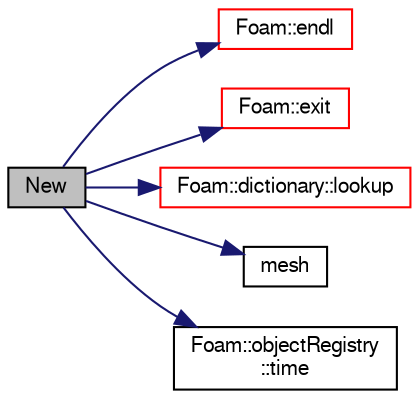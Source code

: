 digraph "New"
{
  bgcolor="transparent";
  edge [fontname="FreeSans",fontsize="10",labelfontname="FreeSans",labelfontsize="10"];
  node [fontname="FreeSans",fontsize="10",shape=record];
  rankdir="LR";
  Node22 [label="New",height=0.2,width=0.4,color="black", fillcolor="grey75", style="filled", fontcolor="black"];
  Node22 -> Node23 [color="midnightblue",fontsize="10",style="solid",fontname="FreeSans"];
  Node23 [label="Foam::endl",height=0.2,width=0.4,color="red",URL="$a21124.html#a2db8fe02a0d3909e9351bb4275b23ce4",tooltip="Add newline and flush stream. "];
  Node22 -> Node25 [color="midnightblue",fontsize="10",style="solid",fontname="FreeSans"];
  Node25 [label="Foam::exit",height=0.2,width=0.4,color="red",URL="$a21124.html#a06ca7250d8e89caf05243ec094843642"];
  Node22 -> Node70 [color="midnightblue",fontsize="10",style="solid",fontname="FreeSans"];
  Node70 [label="Foam::dictionary::lookup",height=0.2,width=0.4,color="red",URL="$a26014.html#a6a0727fa523e48977e27348663def509",tooltip="Find and return an entry data stream. "];
  Node22 -> Node325 [color="midnightblue",fontsize="10",style="solid",fontname="FreeSans"];
  Node325 [label="mesh",height=0.2,width=0.4,color="black",URL="$a21578.html#ae78c91f8ff731c07ccc4351d9fe861ba",tooltip="Return reference to mesh. "];
  Node22 -> Node122 [color="midnightblue",fontsize="10",style="solid",fontname="FreeSans"];
  Node122 [label="Foam::objectRegistry\l::time",height=0.2,width=0.4,color="black",URL="$a26326.html#a0d94096809fe3376b29a2a29ca11bb18",tooltip="Return time. "];
}
